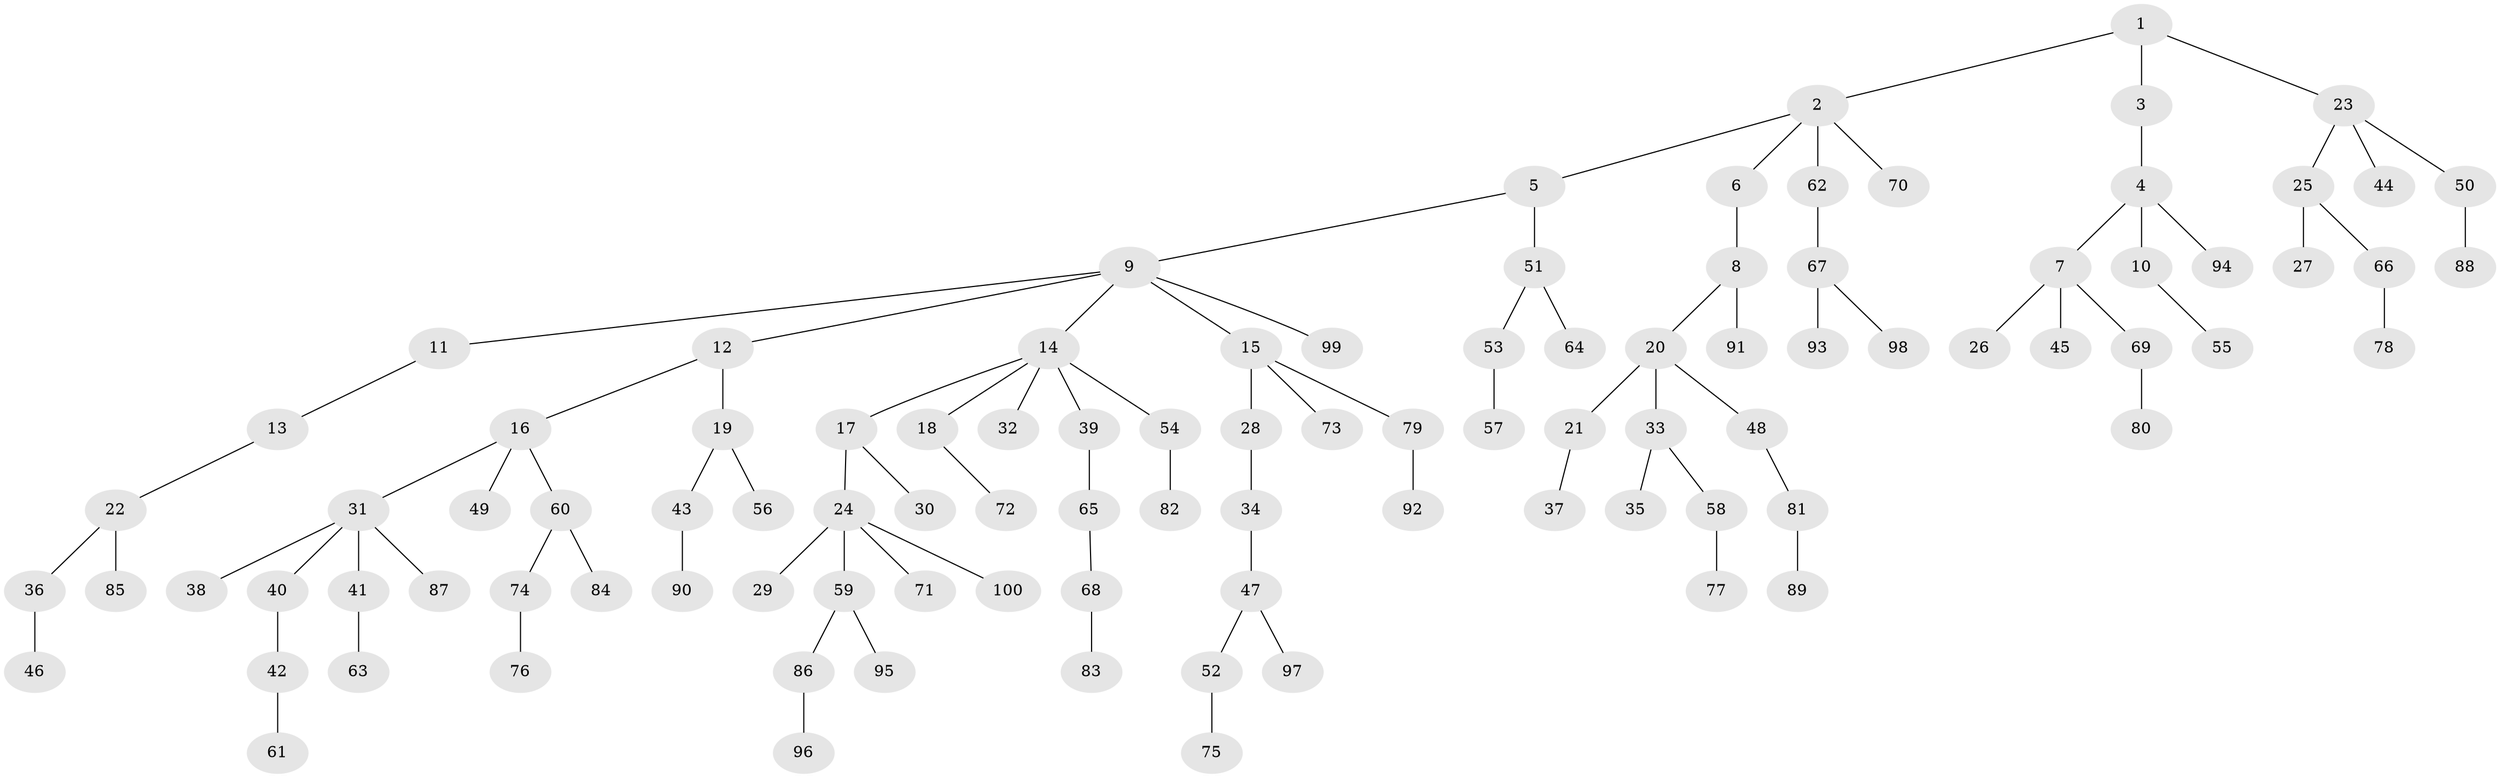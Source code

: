 // Generated by graph-tools (version 1.1) at 2025/15/03/09/25 04:15:42]
// undirected, 100 vertices, 99 edges
graph export_dot {
graph [start="1"]
  node [color=gray90,style=filled];
  1;
  2;
  3;
  4;
  5;
  6;
  7;
  8;
  9;
  10;
  11;
  12;
  13;
  14;
  15;
  16;
  17;
  18;
  19;
  20;
  21;
  22;
  23;
  24;
  25;
  26;
  27;
  28;
  29;
  30;
  31;
  32;
  33;
  34;
  35;
  36;
  37;
  38;
  39;
  40;
  41;
  42;
  43;
  44;
  45;
  46;
  47;
  48;
  49;
  50;
  51;
  52;
  53;
  54;
  55;
  56;
  57;
  58;
  59;
  60;
  61;
  62;
  63;
  64;
  65;
  66;
  67;
  68;
  69;
  70;
  71;
  72;
  73;
  74;
  75;
  76;
  77;
  78;
  79;
  80;
  81;
  82;
  83;
  84;
  85;
  86;
  87;
  88;
  89;
  90;
  91;
  92;
  93;
  94;
  95;
  96;
  97;
  98;
  99;
  100;
  1 -- 2;
  1 -- 3;
  1 -- 23;
  2 -- 5;
  2 -- 6;
  2 -- 62;
  2 -- 70;
  3 -- 4;
  4 -- 7;
  4 -- 10;
  4 -- 94;
  5 -- 9;
  5 -- 51;
  6 -- 8;
  7 -- 26;
  7 -- 45;
  7 -- 69;
  8 -- 20;
  8 -- 91;
  9 -- 11;
  9 -- 12;
  9 -- 14;
  9 -- 15;
  9 -- 99;
  10 -- 55;
  11 -- 13;
  12 -- 16;
  12 -- 19;
  13 -- 22;
  14 -- 17;
  14 -- 18;
  14 -- 32;
  14 -- 39;
  14 -- 54;
  15 -- 28;
  15 -- 73;
  15 -- 79;
  16 -- 31;
  16 -- 49;
  16 -- 60;
  17 -- 24;
  17 -- 30;
  18 -- 72;
  19 -- 43;
  19 -- 56;
  20 -- 21;
  20 -- 33;
  20 -- 48;
  21 -- 37;
  22 -- 36;
  22 -- 85;
  23 -- 25;
  23 -- 44;
  23 -- 50;
  24 -- 29;
  24 -- 59;
  24 -- 71;
  24 -- 100;
  25 -- 27;
  25 -- 66;
  28 -- 34;
  31 -- 38;
  31 -- 40;
  31 -- 41;
  31 -- 87;
  33 -- 35;
  33 -- 58;
  34 -- 47;
  36 -- 46;
  39 -- 65;
  40 -- 42;
  41 -- 63;
  42 -- 61;
  43 -- 90;
  47 -- 52;
  47 -- 97;
  48 -- 81;
  50 -- 88;
  51 -- 53;
  51 -- 64;
  52 -- 75;
  53 -- 57;
  54 -- 82;
  58 -- 77;
  59 -- 86;
  59 -- 95;
  60 -- 74;
  60 -- 84;
  62 -- 67;
  65 -- 68;
  66 -- 78;
  67 -- 93;
  67 -- 98;
  68 -- 83;
  69 -- 80;
  74 -- 76;
  79 -- 92;
  81 -- 89;
  86 -- 96;
}
